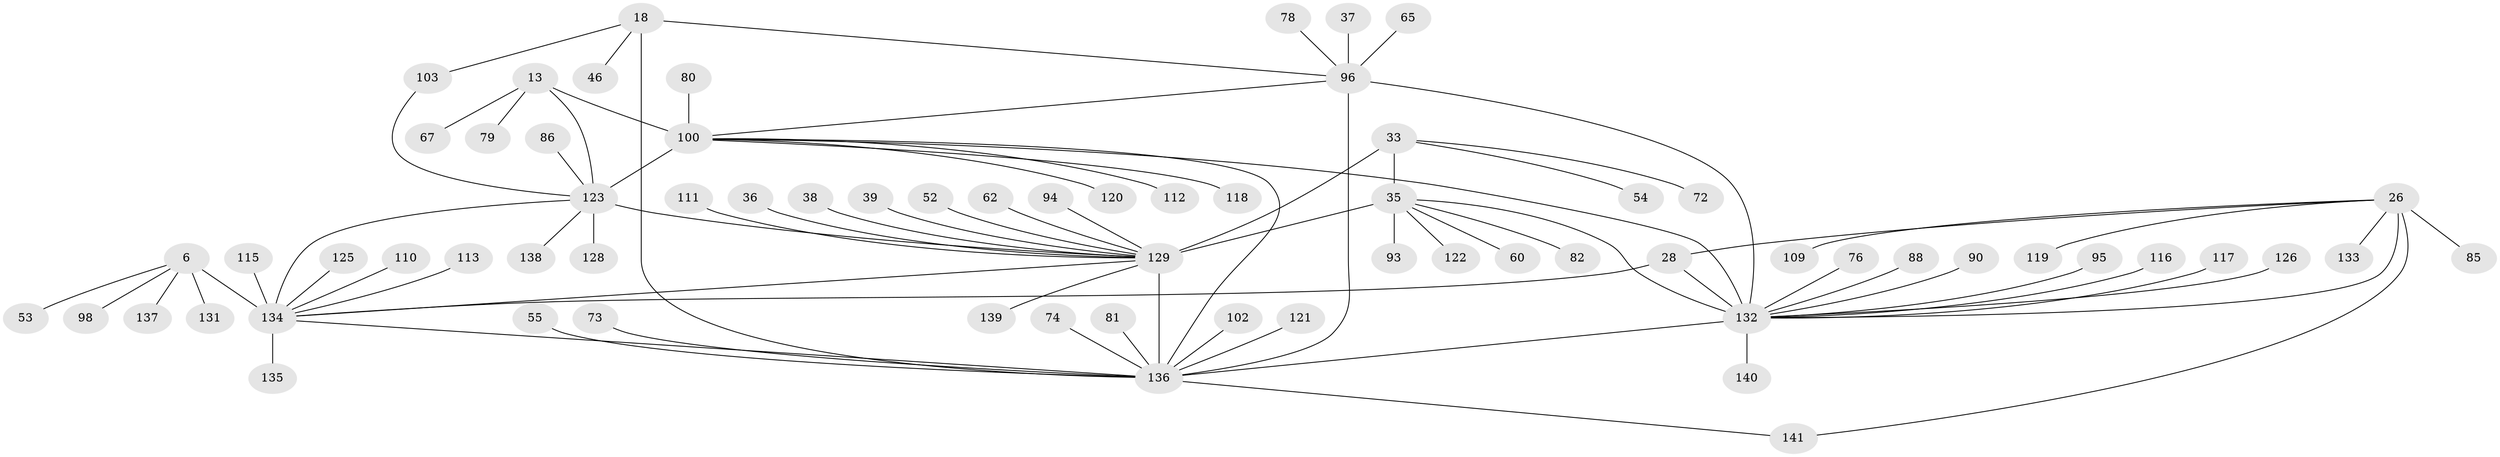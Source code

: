 // original degree distribution, {14: 0.02127659574468085, 9: 0.04964539007092199, 8: 0.05673758865248227, 10: 0.0425531914893617, 11: 0.014184397163120567, 12: 0.02127659574468085, 6: 0.02127659574468085, 13: 0.0070921985815602835, 7: 0.014184397163120567, 1: 0.5673758865248227, 2: 0.15602836879432624, 3: 0.02127659574468085, 5: 0.0070921985815602835}
// Generated by graph-tools (version 1.1) at 2025/54/03/09/25 04:54:14]
// undirected, 70 vertices, 83 edges
graph export_dot {
graph [start="1"]
  node [color=gray90,style=filled];
  6 [super="+3"];
  13 [super="+9"];
  18 [super="+15"];
  26 [super="+22"];
  28 [super="+25"];
  33 [super="+30"];
  35 [super="+32"];
  36;
  37;
  38;
  39;
  46;
  52;
  53;
  54;
  55;
  60;
  62;
  65;
  67;
  72;
  73;
  74;
  76;
  78;
  79;
  80;
  81;
  82;
  85;
  86;
  88;
  90;
  93;
  94;
  95;
  96 [super="+20"];
  98;
  100 [super="+14+41+61+63"];
  102;
  103 [super="+77"];
  109;
  110;
  111;
  112;
  113 [super="+58+70"];
  115 [super="+66"];
  116;
  117;
  118;
  119;
  120;
  121 [super="+106"];
  122;
  123 [super="+11+42+45+49+71"];
  125;
  126;
  128;
  129 [super="+34"];
  131;
  132 [super="+64+83+127+69"];
  133;
  134 [super="+7+75+84+4+97+44+68+87+89+92+104+108"];
  135 [super="+99"];
  136 [super="+130+51"];
  137 [super="+114"];
  138;
  139;
  140 [super="+47"];
  141;
  6 -- 131;
  6 -- 98;
  6 -- 53;
  6 -- 137;
  6 -- 134 [weight=10];
  13 -- 67;
  13 -- 79;
  13 -- 123 [weight=4];
  13 -- 100 [weight=6];
  18 -- 46;
  18 -- 103;
  18 -- 136 [weight=6];
  18 -- 96 [weight=4];
  26 -- 28 [weight=4];
  26 -- 109;
  26 -- 119;
  26 -- 133;
  26 -- 141;
  26 -- 85;
  26 -- 132 [weight=6];
  28 -- 134 [weight=2];
  28 -- 132 [weight=6];
  33 -- 35 [weight=4];
  33 -- 54;
  33 -- 72;
  33 -- 129 [weight=6];
  35 -- 93;
  35 -- 122;
  35 -- 82;
  35 -- 60;
  35 -- 132;
  35 -- 129 [weight=6];
  36 -- 129;
  37 -- 96;
  38 -- 129;
  39 -- 129;
  52 -- 129;
  55 -- 136;
  62 -- 129;
  65 -- 96;
  73 -- 136;
  74 -- 136;
  76 -- 132;
  78 -- 96;
  80 -- 100;
  81 -- 136;
  86 -- 123;
  88 -- 132;
  90 -- 132;
  94 -- 129;
  95 -- 132;
  96 -- 132;
  96 -- 100;
  96 -- 136 [weight=6];
  100 -- 132;
  100 -- 112;
  100 -- 118;
  100 -- 120;
  100 -- 123 [weight=6];
  100 -- 136;
  102 -- 136;
  103 -- 123;
  110 -- 134;
  111 -- 129;
  113 -- 134;
  115 -- 134;
  116 -- 132;
  117 -- 132;
  121 -- 136;
  123 -- 128;
  123 -- 138;
  123 -- 134;
  123 -- 129 [weight=2];
  125 -- 134;
  126 -- 132;
  129 -- 136 [weight=4];
  129 -- 134;
  129 -- 139;
  132 -- 136 [weight=5];
  132 -- 140;
  134 -- 135;
  134 -- 136 [weight=2];
  136 -- 141;
}
